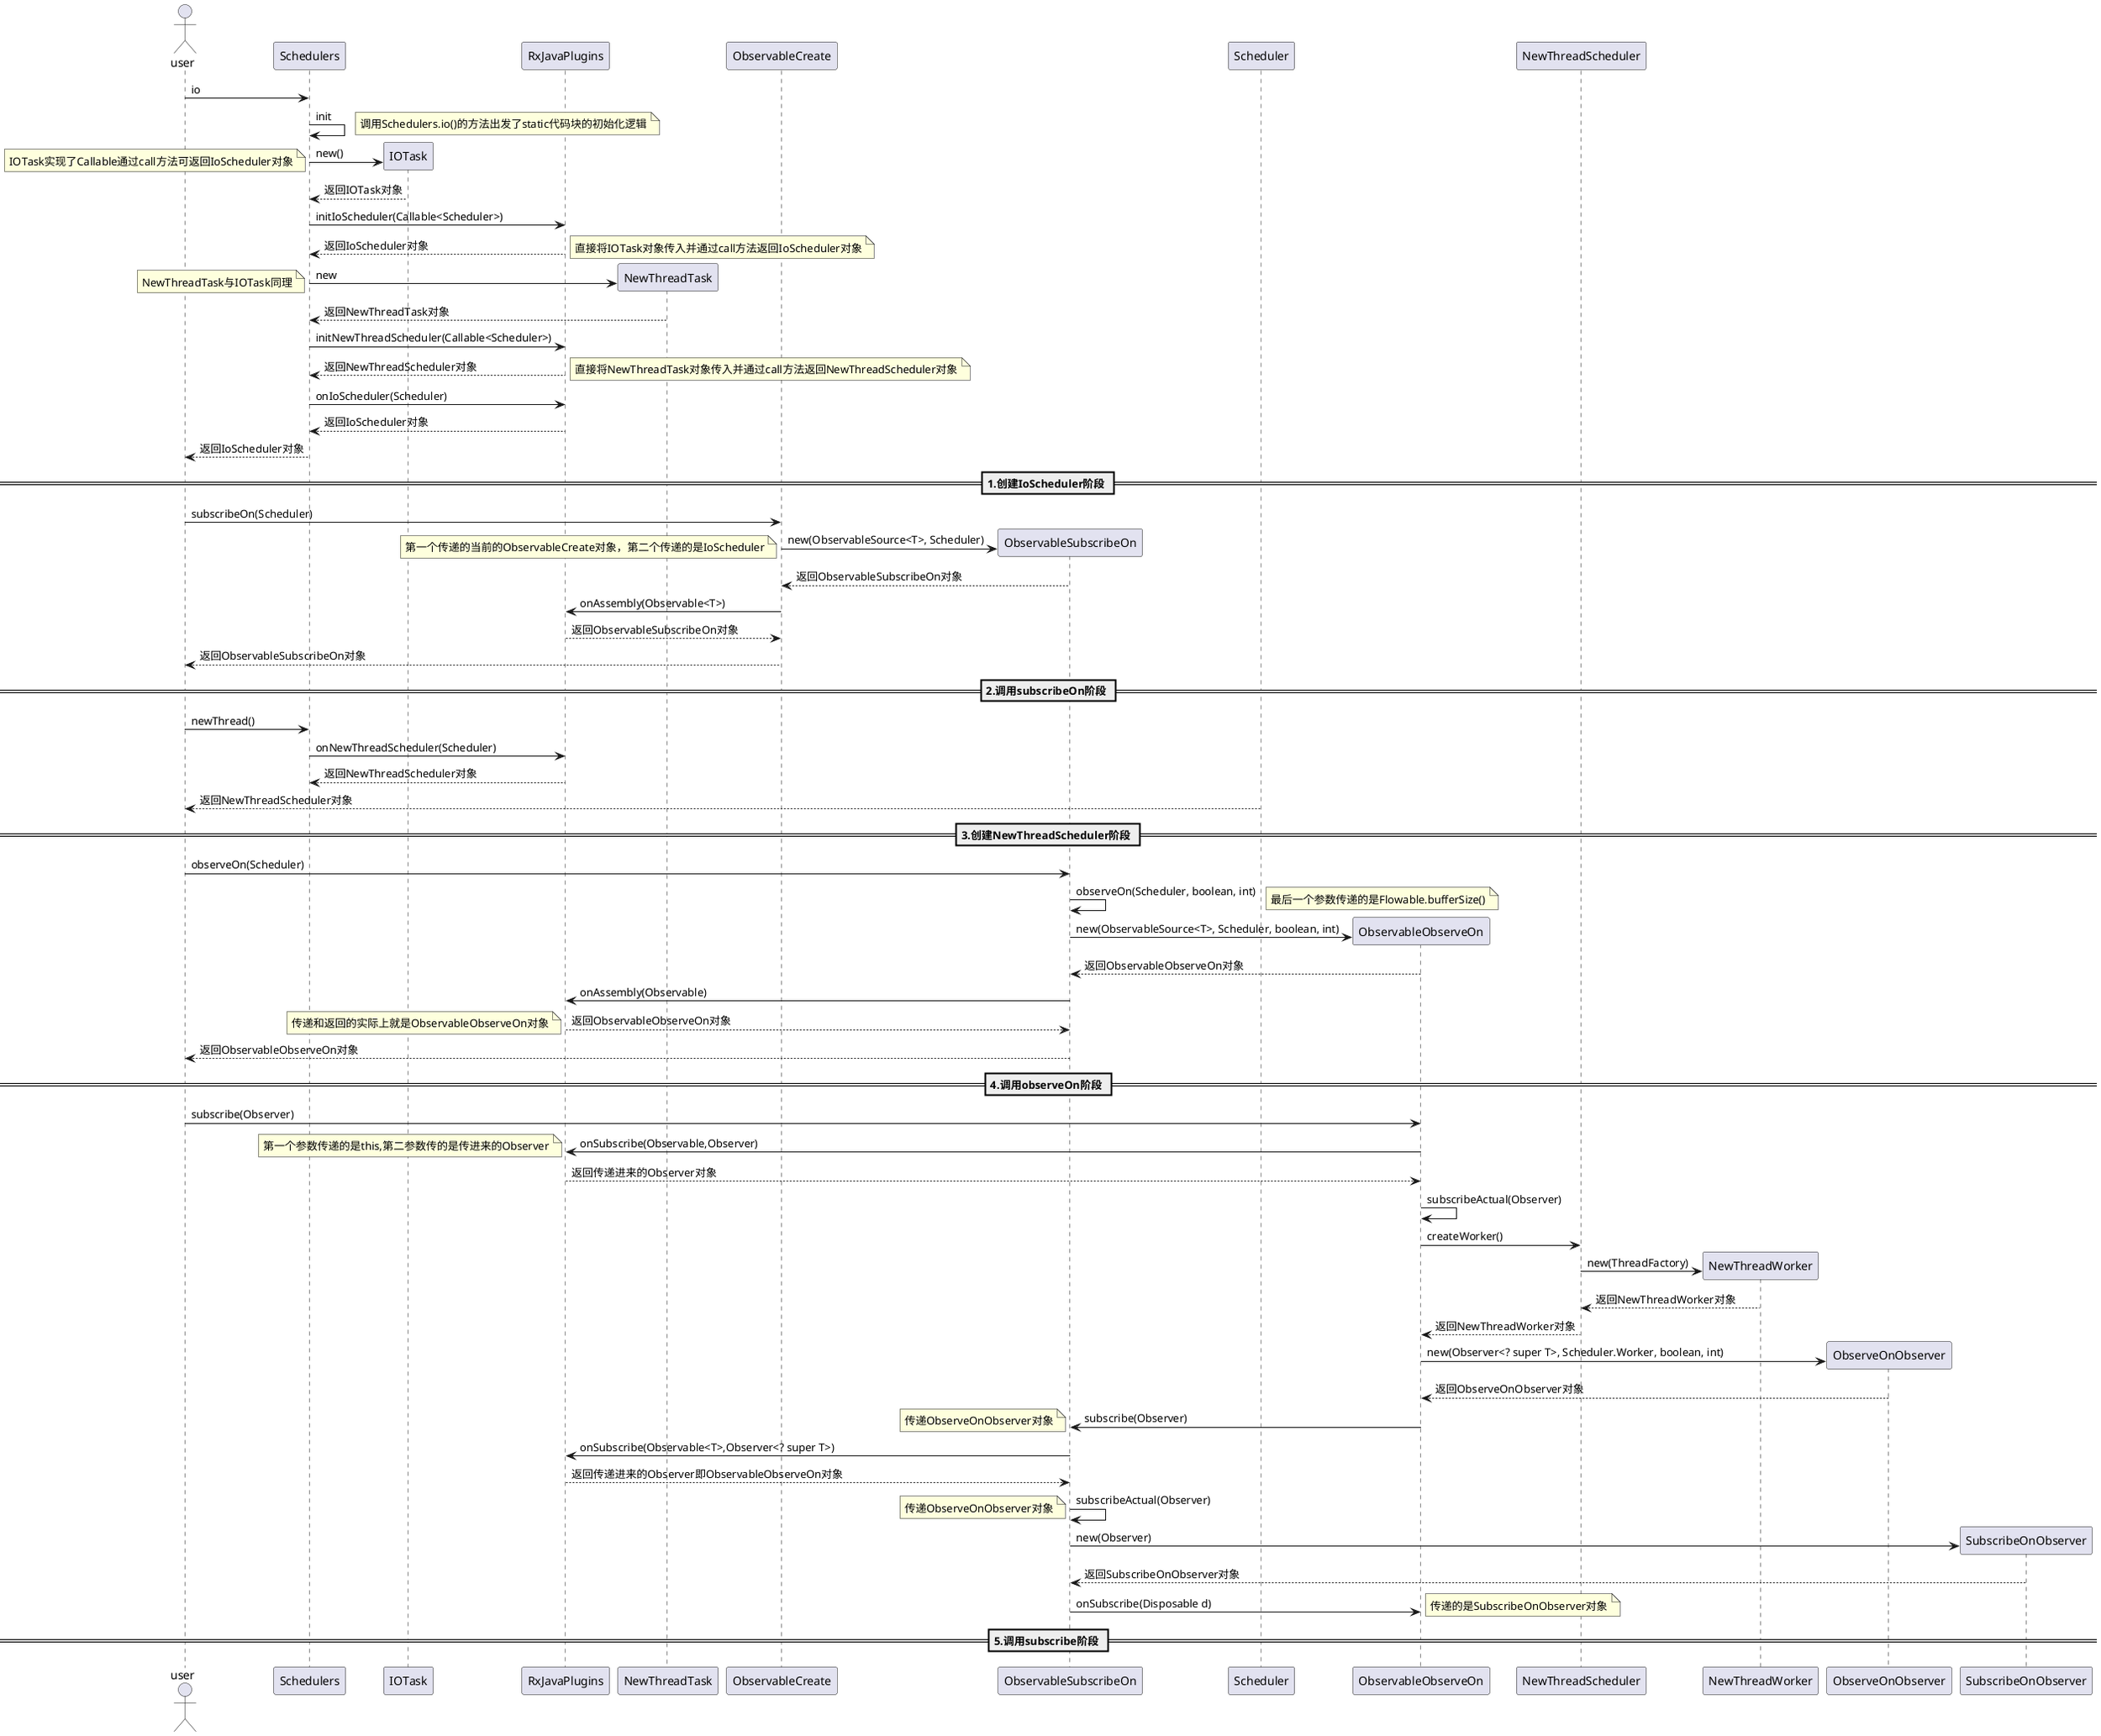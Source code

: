 @startuml 切换线程
actor user


user->Schedulers : io
Schedulers->Schedulers : init

note right : 调用Schedulers.io()的方法出发了static代码块的初始化逻辑
create IOTask
Schedulers -> IOTask : new()
note left:IOTask实现了Callable通过call方法可返回IoScheduler对象
IOTask --> Schedulers : 返回IOTask对象
Schedulers -> RxJavaPlugins : initIoScheduler(Callable<Scheduler>)
RxJavaPlugins --> Schedulers : 返回IoScheduler对象
note right : 直接将IOTask对象传入并通过call方法返回IoScheduler对象

create NewThreadTask
Schedulers -> NewThreadTask : new
note left:NewThreadTask与IOTask同理
NewThreadTask-->Schedulers : 返回NewThreadTask对象
Schedulers -> RxJavaPlugins : initNewThreadScheduler(Callable<Scheduler>)
RxJavaPlugins --> Schedulers : 返回NewThreadScheduler对象
note right : 直接将NewThreadTask对象传入并通过call方法返回NewThreadScheduler对象


Schedulers->RxJavaPlugins:onIoScheduler(Scheduler)
RxJavaPlugins--->Schedulers : 返回IoScheduler对象
Schedulers --> user : 返回IoScheduler对象
== 1.创建IoScheduler阶段 ==
user -> ObservableCreate : subscribeOn(Scheduler)
create ObservableSubscribeOn
ObservableCreate -> ObservableSubscribeOn:new(ObservableSource<T>, Scheduler)
note left:第一个传递的当前的ObservableCreate对象，第二个传递的是IoScheduler
ObservableSubscribeOn-->ObservableCreate:返回ObservableSubscribeOn对象
ObservableCreate->RxJavaPlugins : onAssembly(Observable<T>)
RxJavaPlugins-->ObservableCreate:返回ObservableSubscribeOn对象
ObservableCreate-->user:返回ObservableSubscribeOn对象
== 2.调用subscribeOn阶段 ==
user -> Schedulers : newThread()
Schedulers -> RxJavaPlugins : onNewThreadScheduler(Scheduler)
RxJavaPlugins --> Schedulers : 返回NewThreadScheduler对象
Scheduler --> user : 返回NewThreadScheduler对象
== 3.创建NewThreadScheduler阶段 ==
user->ObservableSubscribeOn : observeOn(Scheduler)
ObservableSubscribeOn->ObservableSubscribeOn:observeOn(Scheduler, boolean, int)
note right: 最后一个参数传递的是Flowable.bufferSize()
create ObservableObserveOn
ObservableSubscribeOn->ObservableObserveOn:new(ObservableSource<T>, Scheduler, boolean, int)
ObservableObserveOn-->ObservableSubscribeOn:返回ObservableObserveOn对象
ObservableSubscribeOn->RxJavaPlugins:onAssembly(Observable)
RxJavaPlugins-->ObservableSubscribeOn:返回ObservableObserveOn对象
note left : 传递和返回的实际上就是ObservableObserveOn对象
ObservableSubscribeOn-->user:返回ObservableObserveOn对象
== 4.调用observeOn阶段 ==
user->ObservableObserveOn:subscribe(Observer)
ObservableObserveOn->RxJavaPlugins:onSubscribe(Observable,Observer)
note left : 第一个参数传递的是this,第二参数传的是传进来的Observer
RxJavaPlugins --> ObservableObserveOn:返回传递进来的Observer对象
ObservableObserveOn->ObservableObserveOn:subscribeActual(Observer)
ObservableObserveOn->NewThreadScheduler:createWorker()
create NewThreadWorker
NewThreadScheduler->NewThreadWorker:new(ThreadFactory)
NewThreadWorker-->NewThreadScheduler:返回NewThreadWorker对象
NewThreadScheduler-->ObservableObserveOn:返回NewThreadWorker对象

create ObserveOnObserver

ObservableObserveOn->ObserveOnObserver:new(Observer<? super T>, Scheduler.Worker, boolean, int)
ObserveOnObserver-->ObservableObserveOn:返回ObserveOnObserver对象
ObservableObserveOn->ObservableSubscribeOn:subscribe(Observer)
note left:传递ObserveOnObserver对象
ObservableSubscribeOn->RxJavaPlugins:onSubscribe(Observable<T>,Observer<? super T>)
RxJavaPlugins-->ObservableSubscribeOn:返回传递进来的Observer即ObservableObserveOn对象
ObservableSubscribeOn->ObservableSubscribeOn:subscribeActual(Observer)
note left: 传递ObserveOnObserver对象
create SubscribeOnObserver
ObservableSubscribeOn->SubscribeOnObserver:new(Observer)
SubscribeOnObserver-->ObservableSubscribeOn:返回SubscribeOnObserver对象
ObservableSubscribeOn->ObservableObserveOn:onSubscribe(Disposable d)
note right: 传递的是SubscribeOnObserver对象
== 5.调用subscribe阶段 ==
@enduml